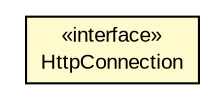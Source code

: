 #!/usr/local/bin/dot
#
# Class diagram 
# Generated by UMLGraph version R5_6-24-gf6e263 (http://www.umlgraph.org/)
#

digraph G {
	edge [fontname="arial",fontsize=10,labelfontname="arial",labelfontsize=10];
	node [fontname="arial",fontsize=10,shape=plaintext];
	nodesep=0.25;
	ranksep=0.5;
	rankdir=LR;
	// io.reinert.requestor.HttpConnection
	c4279 [label=<<table title="io.reinert.requestor.HttpConnection" border="0" cellborder="1" cellspacing="0" cellpadding="2" port="p" bgcolor="lemonChiffon" href="./HttpConnection.html">
		<tr><td><table border="0" cellspacing="0" cellpadding="1">
<tr><td align="center" balign="center"> &#171;interface&#187; </td></tr>
<tr><td align="center" balign="center"> HttpConnection </td></tr>
		</table></td></tr>
		</table>>, URL="./HttpConnection.html", fontname="arial", fontcolor="black", fontsize=10.0];
}

